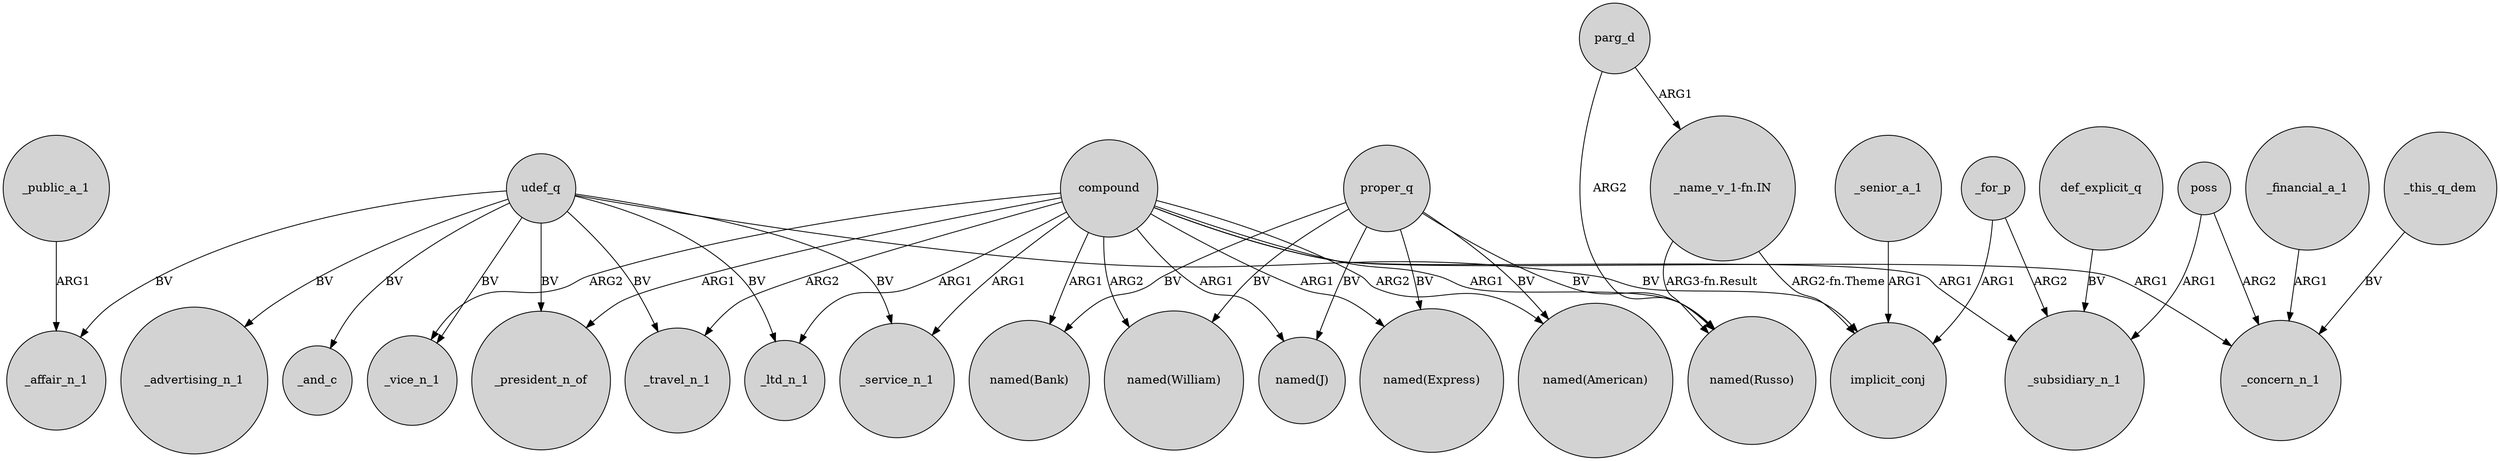 digraph {
	node [shape=circle style=filled]
	compound -> _vice_n_1 [label=ARG2]
	_financial_a_1 -> _concern_n_1 [label=ARG1]
	parg_d -> "named(Russo)" [label=ARG2]
	poss -> _concern_n_1 [label=ARG2]
	def_explicit_q -> _subsidiary_n_1 [label=BV]
	compound -> "named(Russo)" [label=ARG1]
	poss -> _subsidiary_n_1 [label=ARG1]
	proper_q -> "named(American)" [label=BV]
	proper_q -> "named(Express)" [label=BV]
	udef_q -> _affair_n_1 [label=BV]
	compound -> _ltd_n_1 [label=ARG1]
	_this_q_dem -> _concern_n_1 [label=BV]
	proper_q -> "named(J)" [label=BV]
	udef_q -> _travel_n_1 [label=BV]
	compound -> "named(Express)" [label=ARG1]
	_public_a_1 -> _affair_n_1 [label=ARG1]
	udef_q -> implicit_conj [label=BV]
	udef_q -> _vice_n_1 [label=BV]
	compound -> "named(American)" [label=ARG2]
	udef_q -> _advertising_n_1 [label=BV]
	proper_q -> "named(Bank)" [label=BV]
	compound -> "named(William)" [label=ARG2]
	udef_q -> _service_n_1 [label=BV]
	compound -> _president_n_of [label=ARG1]
	udef_q -> _president_n_of [label=BV]
	_senior_a_1 -> implicit_conj [label=ARG1]
	_for_p -> _subsidiary_n_1 [label=ARG2]
	"_name_v_1-fn.IN" -> "named(Russo)" [label="ARG3-fn.Result"]
	_for_p -> implicit_conj [label=ARG1]
	compound -> _subsidiary_n_1 [label=ARG1]
	"_name_v_1-fn.IN" -> implicit_conj [label="ARG2-fn.Theme"]
	proper_q -> "named(Russo)" [label=BV]
	compound -> "named(Bank)" [label=ARG1]
	udef_q -> _and_c [label=BV]
	compound -> _service_n_1 [label=ARG1]
	udef_q -> _ltd_n_1 [label=BV]
	compound -> _concern_n_1 [label=ARG1]
	parg_d -> "_name_v_1-fn.IN" [label=ARG1]
	compound -> _travel_n_1 [label=ARG2]
	proper_q -> "named(William)" [label=BV]
	compound -> "named(J)" [label=ARG1]
}
